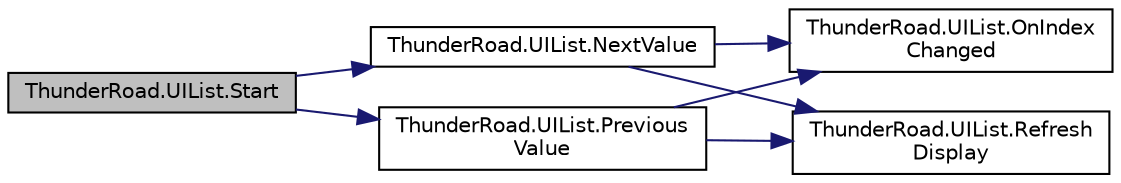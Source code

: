 digraph "ThunderRoad.UIList.Start"
{
 // LATEX_PDF_SIZE
  edge [fontname="Helvetica",fontsize="10",labelfontname="Helvetica",labelfontsize="10"];
  node [fontname="Helvetica",fontsize="10",shape=record];
  rankdir="LR";
  Node1 [label="ThunderRoad.UIList.Start",height=0.2,width=0.4,color="black", fillcolor="grey75", style="filled", fontcolor="black",tooltip="Starts this instance."];
  Node1 -> Node2 [color="midnightblue",fontsize="10",style="solid",fontname="Helvetica"];
  Node2 [label="ThunderRoad.UIList.NextValue",height=0.2,width=0.4,color="black", fillcolor="white", style="filled",URL="$class_thunder_road_1_1_u_i_list.html#a904036947f6172f181a1c7ac0720bde0",tooltip="Nexts the value."];
  Node2 -> Node3 [color="midnightblue",fontsize="10",style="solid",fontname="Helvetica"];
  Node3 [label="ThunderRoad.UIList.OnIndex\lChanged",height=0.2,width=0.4,color="black", fillcolor="white", style="filled",URL="$class_thunder_road_1_1_u_i_list.html#a36316f92023e898b51e4cface4ddaf3d",tooltip=" "];
  Node2 -> Node4 [color="midnightblue",fontsize="10",style="solid",fontname="Helvetica"];
  Node4 [label="ThunderRoad.UIList.Refresh\lDisplay",height=0.2,width=0.4,color="black", fillcolor="white", style="filled",URL="$class_thunder_road_1_1_u_i_list.html#ace863d8b619e614ee03be371f56d2f64",tooltip="Refreshes the display."];
  Node1 -> Node5 [color="midnightblue",fontsize="10",style="solid",fontname="Helvetica"];
  Node5 [label="ThunderRoad.UIList.Previous\lValue",height=0.2,width=0.4,color="black", fillcolor="white", style="filled",URL="$class_thunder_road_1_1_u_i_list.html#a8d1a0c3df9a6a55bd8192a86131052f8",tooltip="Previouses the value."];
  Node5 -> Node3 [color="midnightblue",fontsize="10",style="solid",fontname="Helvetica"];
  Node5 -> Node4 [color="midnightblue",fontsize="10",style="solid",fontname="Helvetica"];
}
